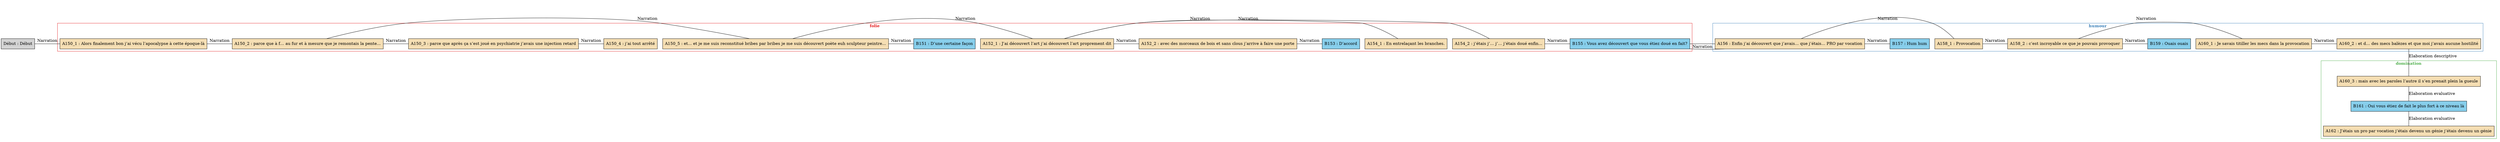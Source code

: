 digraph C02 {
	node [shape=box style=filled]
	newrank=true
	zero [style=invis]
	"Début" [label="Début : Début"]
	A150_1 [label="A150_1 : Alors finalement bon j’ai vécu l’apocalypse à cette époque-là" fillcolor=wheat]
	A150_2 [label="A150_2 : parce que à f… au fur et à mesure que je remontais la pente..." fillcolor=wheat]
	A150_3 [label="A150_3 : parce que après ça s’est joué en psychiatrie j’avais une injection retard" fillcolor=wheat]
	A150_4 [label="A150_4 : j’ai tout arrêté" fillcolor=wheat]
	A150_5 [label="A150_5 : et... et je me suis reconstitué bribes par bribes je me suis découvert poète euh sculpteur peintre..." fillcolor=wheat]
	B151 [label="B151 : D’une certaine façon" fillcolor=skyblue]
	A152_1 [label="A152_1 : J’ai découvert l’art j’ai découvert l’art proprement dit" fillcolor=wheat]
	A152_2 [label="A152_2 : avec des morceaux de bois et sans clous j’arrive à faire une porte" fillcolor=wheat]
	B153 [label="B153 : D’accord" fillcolor=skyblue]
	A154_1 [label="A154_1 : En entrelaçant les branches." fillcolor=wheat]
	A154_2 [label="A154_2 : j’étais j’… j’… j’étais doué enfin..." fillcolor=wheat]
	B155 [label="B155 : Vous avez découvert que vous étiez doué en fait?" fillcolor=skyblue]
	A156 [label="A156 : Enfin j’ai découvert que j’avais... que j’étais... PRO par vocation" fillcolor=wheat]
	B157 [label="B157 : Hum hum" fillcolor=skyblue]
	A158_1 [label="A158_1 : Provocation" fillcolor=wheat]
	A158_2 [label="A158_2 : c’est incroyable ce que je pouvais provoquer" fillcolor=wheat]
	B159 [label="B159 : Ouais ouais" fillcolor=skyblue]
	A160_1 [label="A160_1 : Je savais titiller les mecs dans la provocation" fillcolor=wheat]
	A160_2 [label="A160_2 : et d… des mecs balèzes et que moi j’avais aucune hostilité" fillcolor=wheat]
	A160_3 [label="A160_3 : mais avec les paroles l’autre il s’en prenait plein la gueule" fillcolor=wheat]
	B161 [label="B161 : Oui vous étiez de fait le plus fort à ce niveau là" fillcolor=skyblue]
	A162 [label="A162 : J’étais un pro par vocation j’étais devenu un génie j’étais devenu un génie" fillcolor=wheat]
	zero -> "Début" [label="" style=invis]
	zero -> A150_1 [style=invis weight=1]
	"Début" -> A150_1 [label=Narration constraint=false dir=none]
	zero -> A150_2 [style=invis weight=1]
	A150_1 -> A150_2 [label=Narration constraint=false dir=none]
	zero -> A150_3 [style=invis weight=1]
	A150_2 -> A150_3 [label=Narration constraint=false dir=none]
	zero -> A150_4 [style=invis weight=1]
	A150_3 -> A150_4 [label=Narration constraint=false dir=none]
	zero -> A150_5 [style=invis weight=1]
	A150_2 -> A150_5 [label=Narration constraint=false dir=none]
	zero -> B151 [style=invis weight=1]
	A150_5 -> B151 [label=Narration constraint=false dir=none]
	zero -> B153 [style=invis weight=1]
	A152_2 -> B153 [label=Narration constraint=false dir=none]
	zero -> B155 [style=invis weight=1]
	A154_2 -> B155 [label=Narration constraint=false dir=none]
	zero -> B157 [style=invis weight=1]
	A156 -> B157 [label=Narration constraint=false dir=none]
	zero -> A152_1 [style=invis weight=1]
	A150_5 -> A152_1 [label=Narration constraint=false dir=none]
	zero -> A152_2 [style=invis weight=1]
	A152_1 -> A152_2 [label=Narration constraint=false dir=none]
	zero -> A154_1 [style=invis weight=1]
	A152_1 -> A154_1 [label=Narration constraint=false dir=none]
	zero -> A154_2 [style=invis weight=1]
	A152_1 -> A154_2 [label=Narration constraint=false dir=none]
	zero -> A156 [style=invis weight=1]
	B155 -> A156 [label=Narration constraint=false dir=none]
	zero -> A158_1 [style=invis weight=1]
	A156 -> A158_1 [label=Narration constraint=false dir=none]
	zero -> A158_2 [style=invis weight=1]
	A158_1 -> A158_2 [label=Narration constraint=false dir=none]
	zero -> B159 [style=invis weight=1]
	A158_2 -> B159 [label=Narration constraint=false dir=none]
	zero -> A160_1 [style=invis weight=1]
	A158_2 -> A160_1 [label=Narration constraint=false dir=none]
	zero -> A160_2 [style=invis weight=1]
	A160_1 -> A160_2 [label=Narration constraint=false dir=none]
	A160_2 -> A160_3 [label="Elaboration descriptive" dir=none weight=2]
	A160_3 -> B161 [label="Elaboration evaluative" dir=none weight=2]
	B161 -> A162 [label="Elaboration evaluative" dir=none weight=2]
	subgraph cluster_1 {
		label=<<B>folie</B>>
		colorscheme=set19
		color=1
		fontcolor=1
		A150_1
		A150_2
		A150_3
		A150_4
		A150_5
		B151
		A152_1
		A152_2
		B153
		A154_1
		A154_2
		B155
	}
	subgraph cluster_2 {
		label=<<B>humour</B>>
		colorscheme=set19
		color=2
		fontcolor=2
		A156
		B157
		A158_1
		A158_2
		B159
		A160_1
		A160_2
	}
	subgraph cluster_3 {
		label=<<B>domination</B>>
		colorscheme=set19
		color=3
		fontcolor=3
		A160_3
		B161
		A162
	}
}
